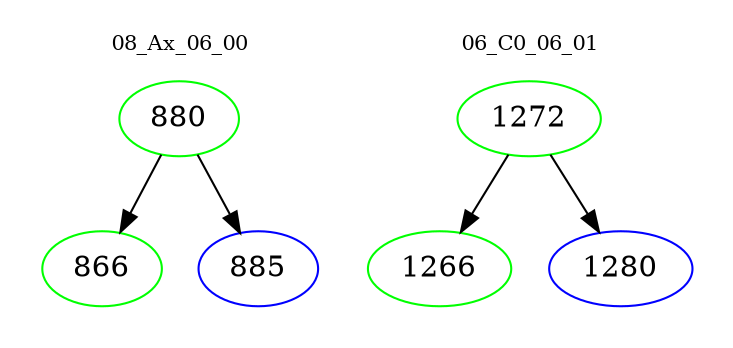 digraph{
subgraph cluster_0 {
color = white
label = "08_Ax_06_00";
fontsize=10;
T0_880 [label="880", color="green"]
T0_880 -> T0_866 [color="black"]
T0_866 [label="866", color="green"]
T0_880 -> T0_885 [color="black"]
T0_885 [label="885", color="blue"]
}
subgraph cluster_1 {
color = white
label = "06_C0_06_01";
fontsize=10;
T1_1272 [label="1272", color="green"]
T1_1272 -> T1_1266 [color="black"]
T1_1266 [label="1266", color="green"]
T1_1272 -> T1_1280 [color="black"]
T1_1280 [label="1280", color="blue"]
}
}
